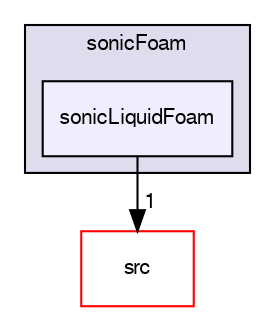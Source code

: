digraph "applications/solvers/compressible/sonicFoam/sonicLiquidFoam" {
  bgcolor=transparent;
  compound=true
  node [ fontsize="10", fontname="FreeSans"];
  edge [ labelfontsize="10", labelfontname="FreeSans"];
  subgraph clusterdir_5c7741d678abb4eb6f65432f0716c51d {
    graph [ bgcolor="#ddddee", pencolor="black", label="sonicFoam" fontname="FreeSans", fontsize="10", URL="dir_5c7741d678abb4eb6f65432f0716c51d.html"]
  dir_e3ae0e36c11ee3f56f9094df7d2df9ad [shape=box, label="sonicLiquidFoam", style="filled", fillcolor="#eeeeff", pencolor="black", URL="dir_e3ae0e36c11ee3f56f9094df7d2df9ad.html"];
  }
  dir_68267d1309a1af8e8297ef4c3efbcdba [shape=box label="src" color="red" URL="dir_68267d1309a1af8e8297ef4c3efbcdba.html"];
  dir_e3ae0e36c11ee3f56f9094df7d2df9ad->dir_68267d1309a1af8e8297ef4c3efbcdba [headlabel="1", labeldistance=1.5 headhref="dir_000106_000568.html"];
}
